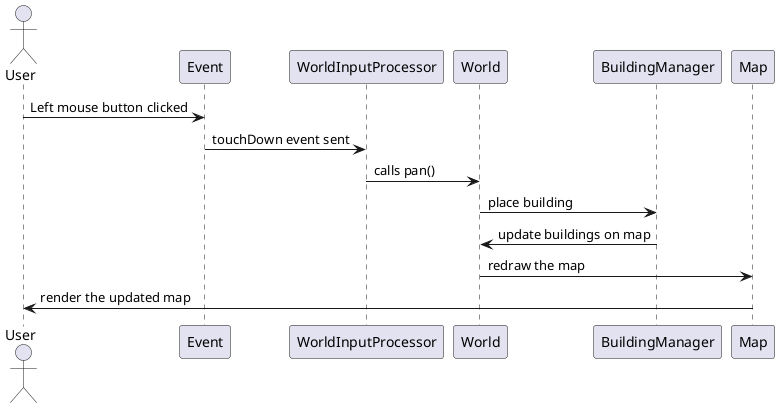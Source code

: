 @startuml Traverse Map

actor User
User -> Event: Left mouse button clicked
Event -> WorldInputProcessor: touchDown event sent
WorldInputProcessor -> World: calls pan()
World -> BuildingManager: place building
World <- BuildingManager: update buildings on map
World -> Map: redraw the map
Map -> User: render the updated map

@enduml